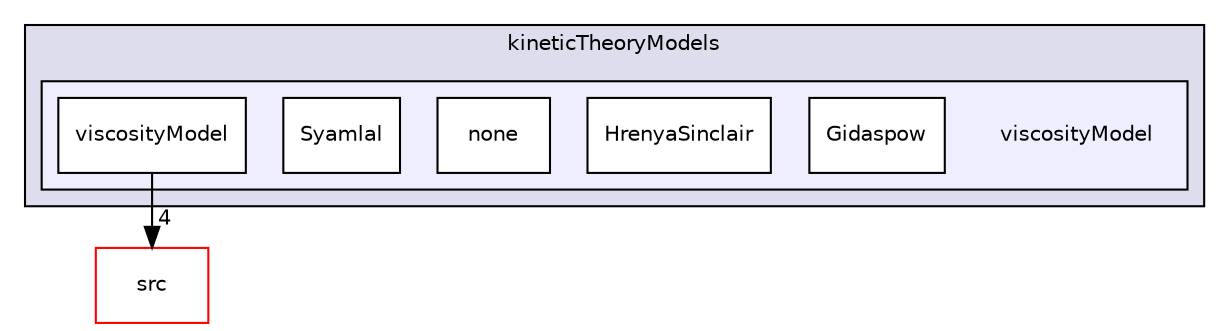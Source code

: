 digraph "applications/solvers/multiphase/twoPhaseEulerFoam/phaseCompressibleTurbulenceModels/kineticTheoryModels/viscosityModel" {
  bgcolor=transparent;
  compound=true
  node [ fontsize="10", fontname="Helvetica"];
  edge [ labelfontsize="10", labelfontname="Helvetica"];
  subgraph clusterdir_18940e7e4fb44f9ad3a0587e01140041 {
    graph [ bgcolor="#ddddee", pencolor="black", label="kineticTheoryModels" fontname="Helvetica", fontsize="10", URL="dir_18940e7e4fb44f9ad3a0587e01140041.html"]
  subgraph clusterdir_3a016090ec0dbe2adbd41e72261da980 {
    graph [ bgcolor="#eeeeff", pencolor="black", label="" URL="dir_3a016090ec0dbe2adbd41e72261da980.html"];
    dir_3a016090ec0dbe2adbd41e72261da980 [shape=plaintext label="viscosityModel"];
    dir_6376b08a1a0cc667429a7c0fc0c9daee [shape=box label="Gidaspow" color="black" fillcolor="white" style="filled" URL="dir_6376b08a1a0cc667429a7c0fc0c9daee.html"];
    dir_7614c51fa2da5a5f35159827d2bcd9a8 [shape=box label="HrenyaSinclair" color="black" fillcolor="white" style="filled" URL="dir_7614c51fa2da5a5f35159827d2bcd9a8.html"];
    dir_df1405a13b6d3e4fdcc45c0ff37ca651 [shape=box label="none" color="black" fillcolor="white" style="filled" URL="dir_df1405a13b6d3e4fdcc45c0ff37ca651.html"];
    dir_e865379f8b004ec7f9b9d42ee89c27d4 [shape=box label="Syamlal" color="black" fillcolor="white" style="filled" URL="dir_e865379f8b004ec7f9b9d42ee89c27d4.html"];
    dir_3db9c7ff47afb3ff963c6218accd9f3d [shape=box label="viscosityModel" color="black" fillcolor="white" style="filled" URL="dir_3db9c7ff47afb3ff963c6218accd9f3d.html"];
  }
  }
  dir_68267d1309a1af8e8297ef4c3efbcdba [shape=box label="src" color="red" URL="dir_68267d1309a1af8e8297ef4c3efbcdba.html"];
  dir_3db9c7ff47afb3ff963c6218accd9f3d->dir_68267d1309a1af8e8297ef4c3efbcdba [headlabel="4", labeldistance=1.5 headhref="dir_000436_000736.html"];
}
